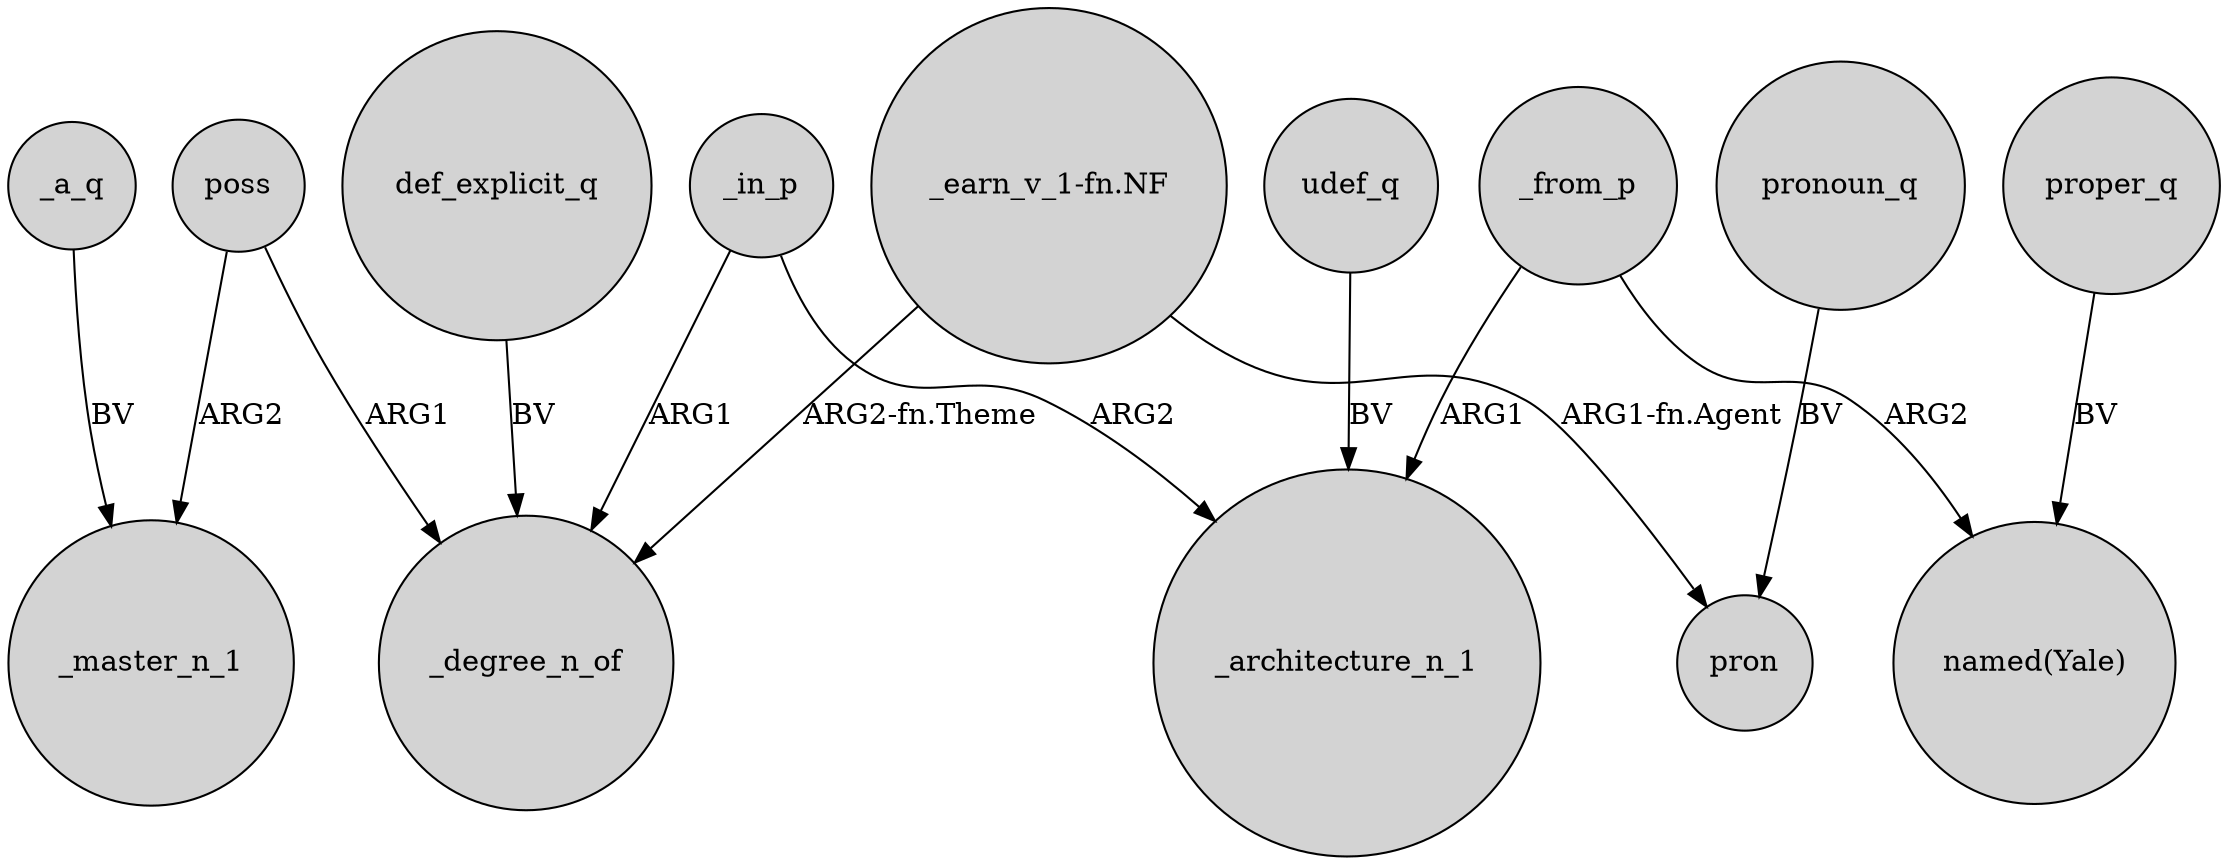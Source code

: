 digraph {
	node [shape=circle style=filled]
	poss -> _master_n_1 [label=ARG2]
	proper_q -> "named(Yale)" [label=BV]
	_in_p -> _architecture_n_1 [label=ARG2]
	_a_q -> _master_n_1 [label=BV]
	"_earn_v_1-fn.NF" -> _degree_n_of [label="ARG2-fn.Theme"]
	def_explicit_q -> _degree_n_of [label=BV]
	"_earn_v_1-fn.NF" -> pron [label="ARG1-fn.Agent"]
	_from_p -> _architecture_n_1 [label=ARG1]
	poss -> _degree_n_of [label=ARG1]
	_in_p -> _degree_n_of [label=ARG1]
	_from_p -> "named(Yale)" [label=ARG2]
	udef_q -> _architecture_n_1 [label=BV]
	pronoun_q -> pron [label=BV]
}
